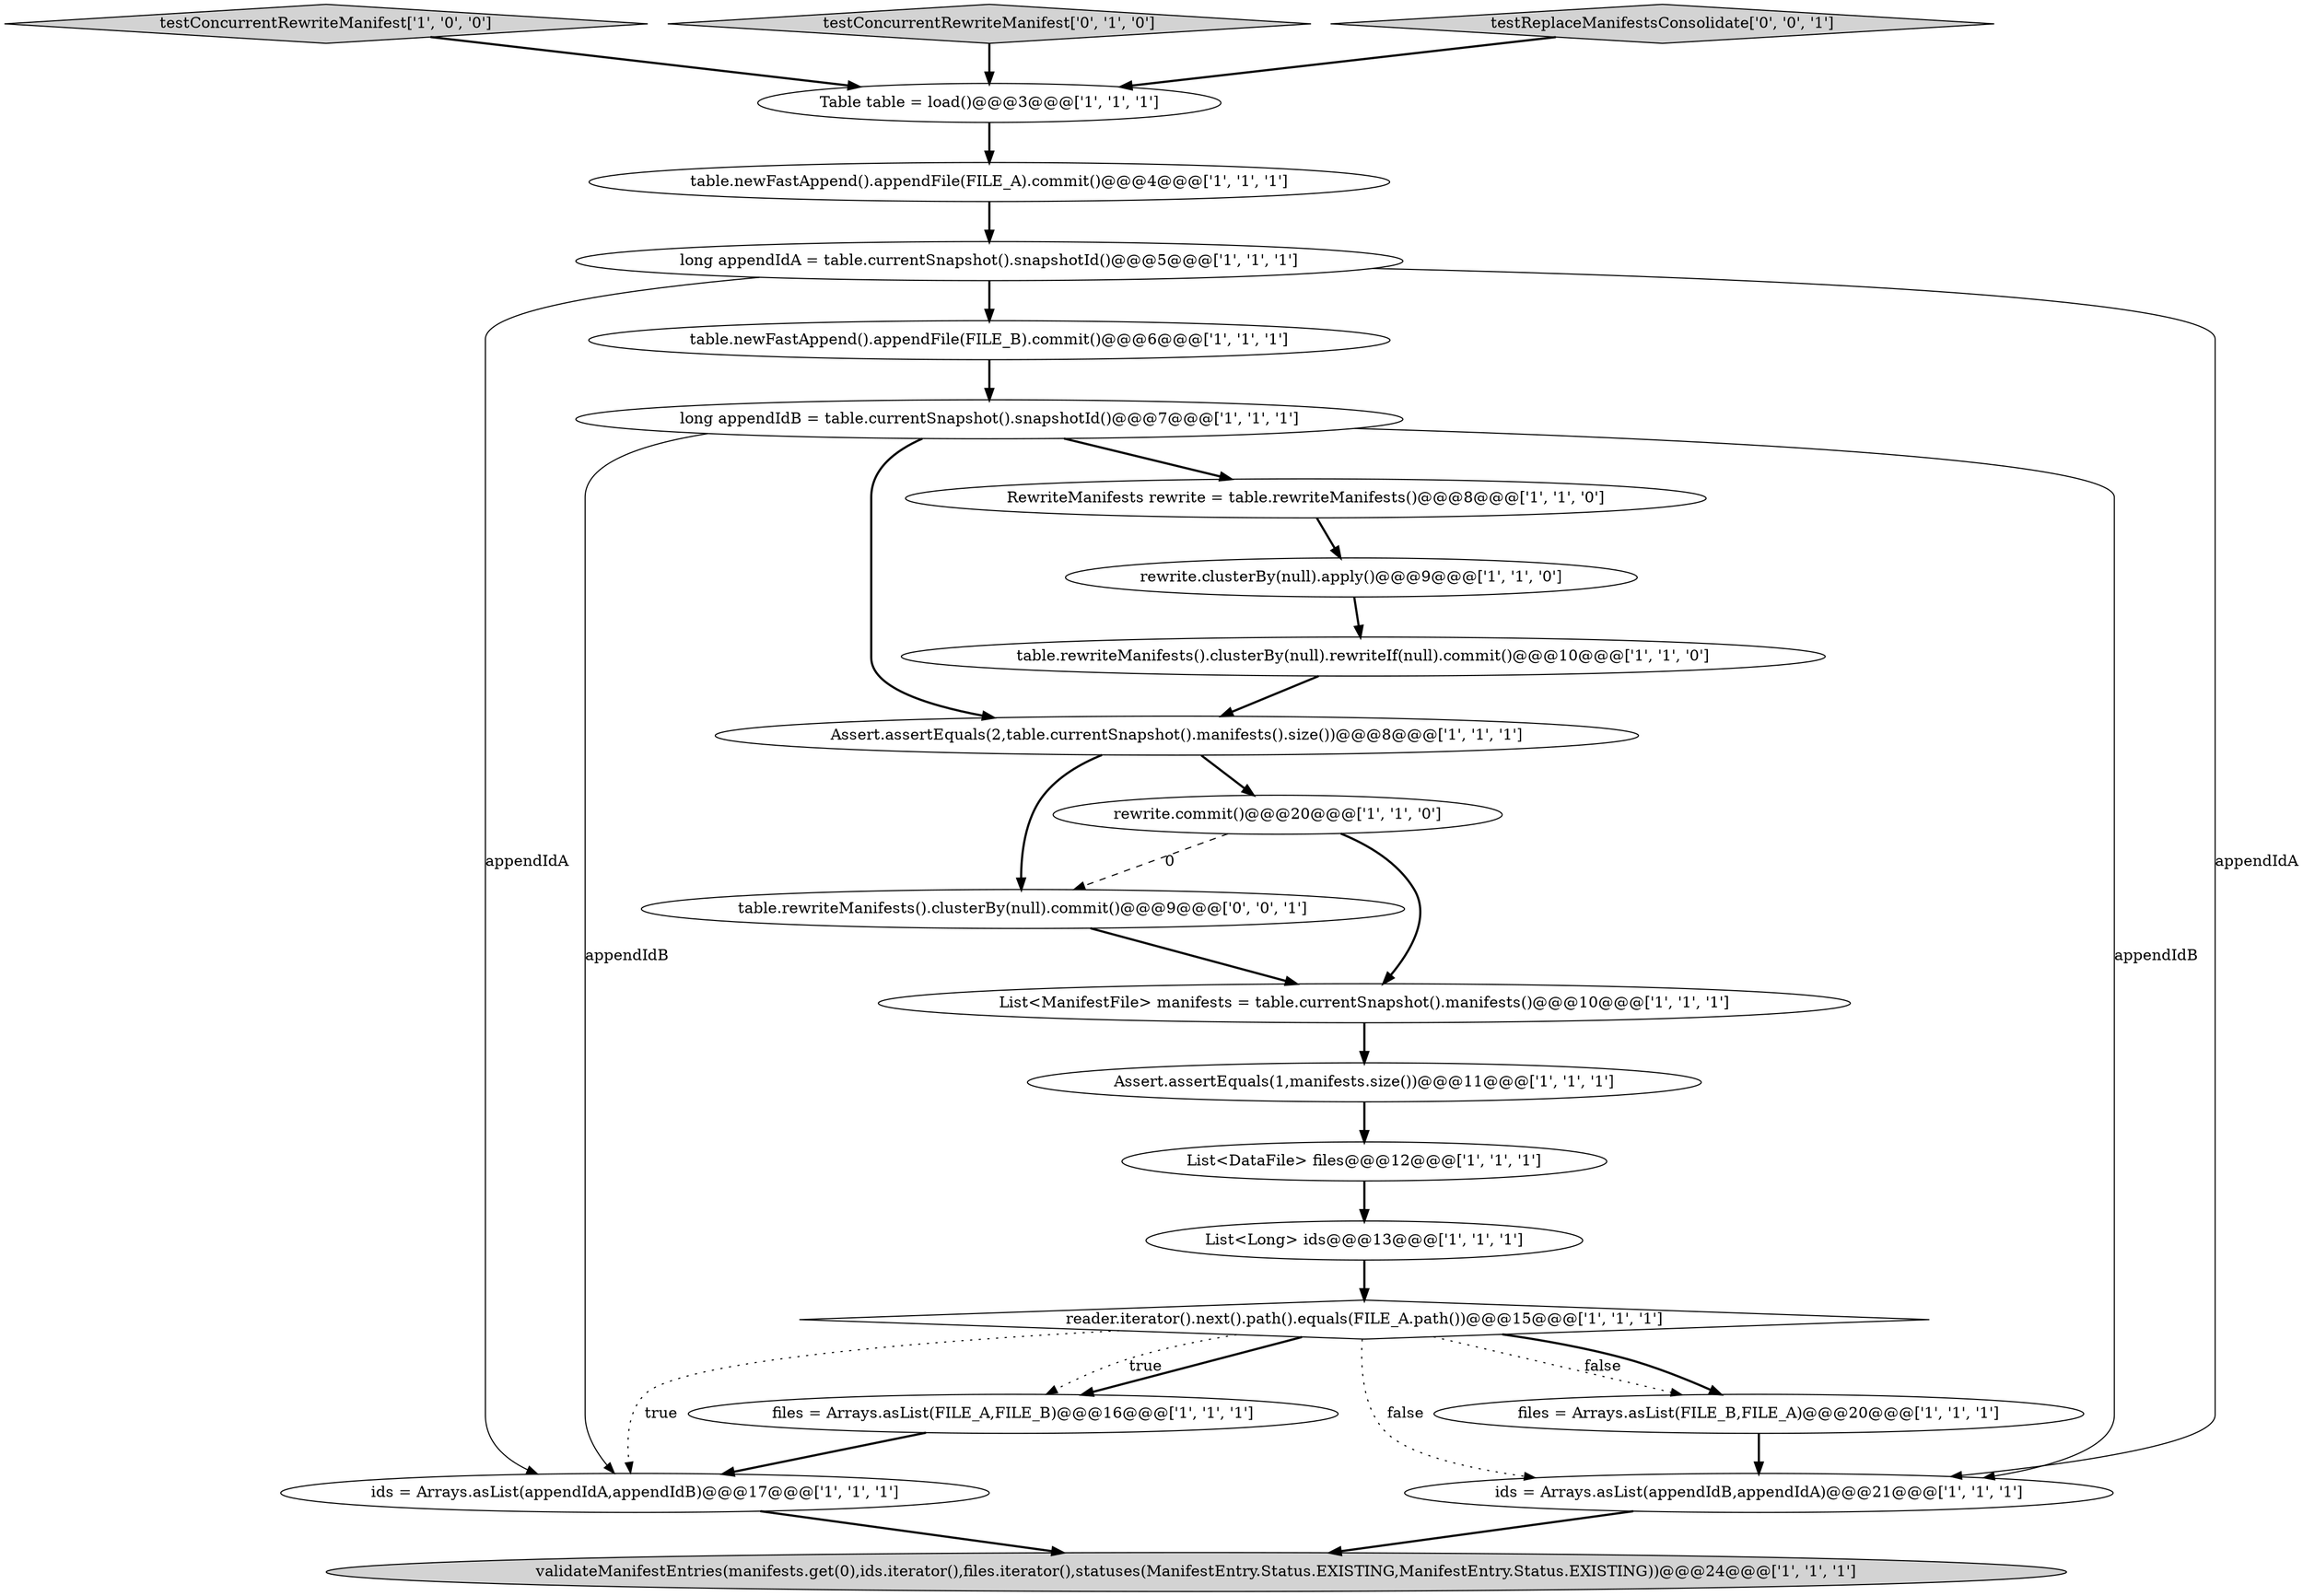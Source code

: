 digraph {
22 [style = filled, label = "table.rewriteManifests().clusterBy(null).commit()@@@9@@@['0', '0', '1']", fillcolor = white, shape = ellipse image = "AAA0AAABBB3BBB"];
14 [style = filled, label = "List<DataFile> files@@@12@@@['1', '1', '1']", fillcolor = white, shape = ellipse image = "AAA0AAABBB1BBB"];
3 [style = filled, label = "RewriteManifests rewrite = table.rewriteManifests()@@@8@@@['1', '1', '0']", fillcolor = white, shape = ellipse image = "AAA0AAABBB1BBB"];
20 [style = filled, label = "testConcurrentRewriteManifest['1', '0', '0']", fillcolor = lightgray, shape = diamond image = "AAA0AAABBB1BBB"];
21 [style = filled, label = "testConcurrentRewriteManifest['0', '1', '0']", fillcolor = lightgray, shape = diamond image = "AAA0AAABBB2BBB"];
23 [style = filled, label = "testReplaceManifestsConsolidate['0', '0', '1']", fillcolor = lightgray, shape = diamond image = "AAA0AAABBB3BBB"];
1 [style = filled, label = "files = Arrays.asList(FILE_A,FILE_B)@@@16@@@['1', '1', '1']", fillcolor = white, shape = ellipse image = "AAA0AAABBB1BBB"];
0 [style = filled, label = "Assert.assertEquals(1,manifests.size())@@@11@@@['1', '1', '1']", fillcolor = white, shape = ellipse image = "AAA0AAABBB1BBB"];
12 [style = filled, label = "table.rewriteManifests().clusterBy(null).rewriteIf(null).commit()@@@10@@@['1', '1', '0']", fillcolor = white, shape = ellipse image = "AAA0AAABBB1BBB"];
11 [style = filled, label = "rewrite.clusterBy(null).apply()@@@9@@@['1', '1', '0']", fillcolor = white, shape = ellipse image = "AAA0AAABBB1BBB"];
17 [style = filled, label = "List<ManifestFile> manifests = table.currentSnapshot().manifests()@@@10@@@['1', '1', '1']", fillcolor = white, shape = ellipse image = "AAA0AAABBB1BBB"];
13 [style = filled, label = "table.newFastAppend().appendFile(FILE_B).commit()@@@6@@@['1', '1', '1']", fillcolor = white, shape = ellipse image = "AAA0AAABBB1BBB"];
18 [style = filled, label = "files = Arrays.asList(FILE_B,FILE_A)@@@20@@@['1', '1', '1']", fillcolor = white, shape = ellipse image = "AAA0AAABBB1BBB"];
15 [style = filled, label = "long appendIdB = table.currentSnapshot().snapshotId()@@@7@@@['1', '1', '1']", fillcolor = white, shape = ellipse image = "AAA0AAABBB1BBB"];
8 [style = filled, label = "ids = Arrays.asList(appendIdB,appendIdA)@@@21@@@['1', '1', '1']", fillcolor = white, shape = ellipse image = "AAA0AAABBB1BBB"];
16 [style = filled, label = "table.newFastAppend().appendFile(FILE_A).commit()@@@4@@@['1', '1', '1']", fillcolor = white, shape = ellipse image = "AAA0AAABBB1BBB"];
7 [style = filled, label = "long appendIdA = table.currentSnapshot().snapshotId()@@@5@@@['1', '1', '1']", fillcolor = white, shape = ellipse image = "AAA0AAABBB1BBB"];
5 [style = filled, label = "ids = Arrays.asList(appendIdA,appendIdB)@@@17@@@['1', '1', '1']", fillcolor = white, shape = ellipse image = "AAA0AAABBB1BBB"];
10 [style = filled, label = "validateManifestEntries(manifests.get(0),ids.iterator(),files.iterator(),statuses(ManifestEntry.Status.EXISTING,ManifestEntry.Status.EXISTING))@@@24@@@['1', '1', '1']", fillcolor = lightgray, shape = ellipse image = "AAA0AAABBB1BBB"];
4 [style = filled, label = "List<Long> ids@@@13@@@['1', '1', '1']", fillcolor = white, shape = ellipse image = "AAA0AAABBB1BBB"];
2 [style = filled, label = "Assert.assertEquals(2,table.currentSnapshot().manifests().size())@@@8@@@['1', '1', '1']", fillcolor = white, shape = ellipse image = "AAA0AAABBB1BBB"];
9 [style = filled, label = "rewrite.commit()@@@20@@@['1', '1', '0']", fillcolor = white, shape = ellipse image = "AAA0AAABBB1BBB"];
6 [style = filled, label = "Table table = load()@@@3@@@['1', '1', '1']", fillcolor = white, shape = ellipse image = "AAA0AAABBB1BBB"];
19 [style = filled, label = "reader.iterator().next().path().equals(FILE_A.path())@@@15@@@['1', '1', '1']", fillcolor = white, shape = diamond image = "AAA0AAABBB1BBB"];
19->18 [style = dotted, label="false"];
13->15 [style = bold, label=""];
3->11 [style = bold, label=""];
11->12 [style = bold, label=""];
7->5 [style = solid, label="appendIdA"];
20->6 [style = bold, label=""];
19->8 [style = dotted, label="false"];
19->1 [style = bold, label=""];
12->2 [style = bold, label=""];
19->5 [style = dotted, label="true"];
22->17 [style = bold, label=""];
5->10 [style = bold, label=""];
15->2 [style = bold, label=""];
7->13 [style = bold, label=""];
6->16 [style = bold, label=""];
2->9 [style = bold, label=""];
23->6 [style = bold, label=""];
4->19 [style = bold, label=""];
9->17 [style = bold, label=""];
2->22 [style = bold, label=""];
15->3 [style = bold, label=""];
15->8 [style = solid, label="appendIdB"];
19->1 [style = dotted, label="true"];
16->7 [style = bold, label=""];
18->8 [style = bold, label=""];
14->4 [style = bold, label=""];
0->14 [style = bold, label=""];
15->5 [style = solid, label="appendIdB"];
21->6 [style = bold, label=""];
19->18 [style = bold, label=""];
8->10 [style = bold, label=""];
17->0 [style = bold, label=""];
9->22 [style = dashed, label="0"];
7->8 [style = solid, label="appendIdA"];
1->5 [style = bold, label=""];
}
